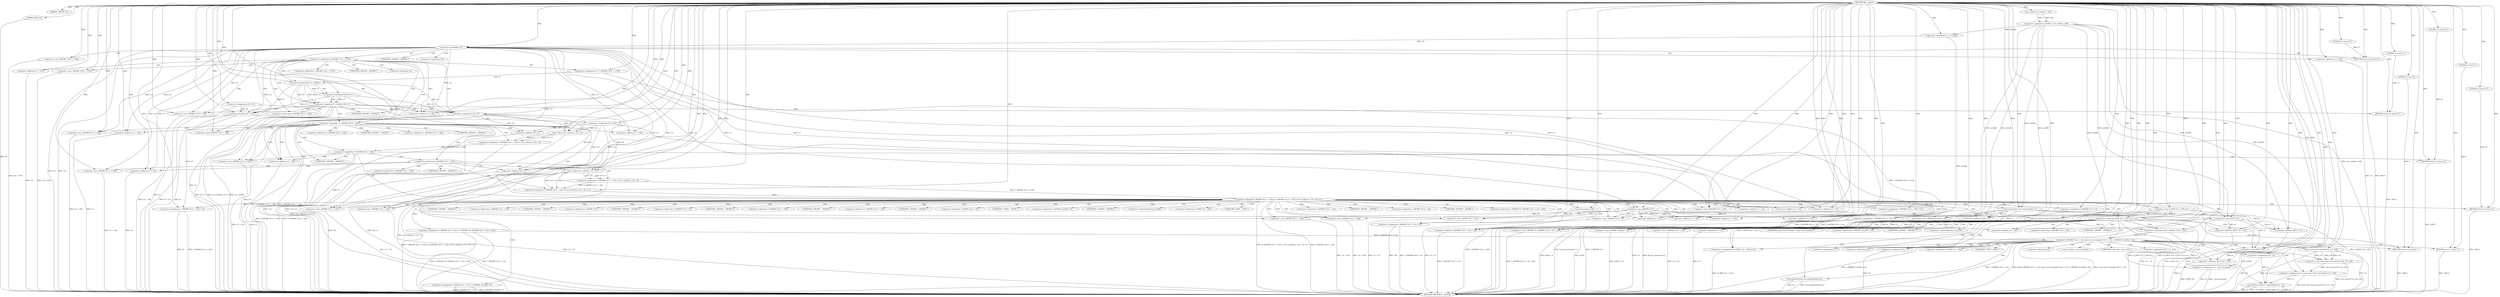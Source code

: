 digraph tftp_connect {  
"1000108" [label = "(METHOD,tftp_connect)" ]
"1000383" [label = "(METHOD_RETURN,int __fastcall)" ]
"1000109" [label = "(PARAM,_DWORD *a1)" ]
"1000110" [label = "(PARAM,_BYTE *a2)" ]
"1000119" [label = "(<operator>.assignment,v9 = 512)" ]
"1000122" [label = "(<operator>.assignment,a1[188] = Curl_ccalloc(1, 336))" ]
"1000126" [label = "(Curl_ccalloc,Curl_ccalloc(1, 336))" ]
"1000129" [label = "(<operator>.assignment,v11 = a1[188])" ]
"1000135" [label = "(<operator>.logicalNot,!v11)" ]
"1000137" [label = "(RETURN,return 27;,return 27;)" ]
"1000138" [label = "(LITERAL,27,return 27;)" ]
"1000141" [label = "(<operator>.cast,(_DWORD *)(*a1 + 1576))" ]
"1000143" [label = "(<operator>.addition,*a1 + 1576)" ]
"1000148" [label = "(<operator>.assignment,v9 = *(_DWORD *)(*a1 + 1576))" ]
"1000151" [label = "(<operator>.cast,(_DWORD *)(*a1 + 1576))" ]
"1000153" [label = "(<operator>.addition,*a1 + 1576)" ]
"1000158" [label = "(<operator>.logicalOr,v9 > 65464 || v9 <= 7)" ]
"1000159" [label = "(<operator>.greaterThan,v9 > 65464)" ]
"1000162" [label = "(<operator>.lessEqualsThan,v9 <= 7)" ]
"1000165" [label = "(RETURN,return 71;,return 71;)" ]
"1000166" [label = "(LITERAL,71,return 71;)" ]
"1000167" [label = "(<operator>.assignment,v10 = v9)" ]
"1000171" [label = "(<operator>.lessThan,v9 < 512)" ]
"1000174" [label = "(<operator>.assignment,v10 = 512)" ]
"1000178" [label = "(<operator>.logicalNot,!*(_DWORD *)(v11 + 328))" ]
"1000180" [label = "(<operator>.cast,(_DWORD *)(v11 + 328))" ]
"1000182" [label = "(<operator>.addition,v11 + 328)" ]
"1000186" [label = "(<operator>.assignment,*(_DWORD *)(v11 + 328) = Curl_ccalloc(1u, v10 + 4))" ]
"1000188" [label = "(<operator>.cast,(_DWORD *)(v11 + 328))" ]
"1000190" [label = "(<operator>.addition,v11 + 328)" ]
"1000193" [label = "(Curl_ccalloc,Curl_ccalloc(1u, v10 + 4))" ]
"1000195" [label = "(<operator>.addition,v10 + 4)" ]
"1000199" [label = "(<operator>.logicalNot,!*(_DWORD *)(v11 + 328))" ]
"1000201" [label = "(<operator>.cast,(_DWORD *)(v11 + 328))" ]
"1000203" [label = "(<operator>.addition,v11 + 328)" ]
"1000206" [label = "(RETURN,return 27;,return 27;)" ]
"1000207" [label = "(LITERAL,27,return 27;)" ]
"1000209" [label = "(<operator>.logicalOr,*(_DWORD *)(v11 + 332) || (*(_DWORD *)(v11 + 332) = Curl_ccalloc(1u, v10 + 4)) != 0)" ]
"1000211" [label = "(<operator>.cast,(_DWORD *)(v11 + 332))" ]
"1000213" [label = "(<operator>.addition,v11 + 332)" ]
"1000216" [label = "(<operator>.notEquals,(*(_DWORD *)(v11 + 332) = Curl_ccalloc(1u, v10 + 4)) != 0)" ]
"1000217" [label = "(<operator>.assignment,*(_DWORD *)(v11 + 332) = Curl_ccalloc(1u, v10 + 4))" ]
"1000219" [label = "(<operator>.cast,(_DWORD *)(v11 + 332))" ]
"1000221" [label = "(<operator>.addition,v11 + 332)" ]
"1000224" [label = "(Curl_ccalloc,Curl_ccalloc(1u, v10 + 4))" ]
"1000226" [label = "(<operator>.addition,v10 + 4)" ]
"1000231" [label = "(Curl_conncontrol,Curl_conncontrol(a1, 1))" ]
"1000234" [label = "(<operator>.assignment,*(_DWORD *)(v11 + 16) = a1)" ]
"1000236" [label = "(<operator>.cast,(_DWORD *)(v11 + 16))" ]
"1000238" [label = "(<operator>.addition,v11 + 16)" ]
"1000242" [label = "(<operator>.assignment,*(_DWORD *)(v11 + 20) = *(_DWORD *)(*(_DWORD *)(v11 + 16) + 420))" ]
"1000244" [label = "(<operator>.cast,(_DWORD *)(v11 + 20))" ]
"1000246" [label = "(<operator>.addition,v11 + 20)" ]
"1000250" [label = "(<operator>.cast,(_DWORD *)(*(_DWORD *)(v11 + 16) + 420))" ]
"1000252" [label = "(<operator>.addition,*(_DWORD *)(v11 + 16) + 420)" ]
"1000254" [label = "(<operator>.cast,(_DWORD *)(v11 + 16))" ]
"1000256" [label = "(<operator>.addition,v11 + 16)" ]
"1000260" [label = "(<operator>.assignment,*(_DWORD *)v11 = 0)" ]
"1000262" [label = "(<operator>.cast,(_DWORD *)v11)" ]
"1000266" [label = "(<operator>.assignment,*(_DWORD *)(v11 + 8) = -100)" ]
"1000268" [label = "(<operator>.cast,(_DWORD *)(v11 + 8))" ]
"1000270" [label = "(<operator>.addition,v11 + 8)" ]
"1000273" [label = "(<operator>.minus,-100)" ]
"1000275" [label = "(<operator>.assignment,*(_DWORD *)(v11 + 320) = 512)" ]
"1000277" [label = "(<operator>.cast,(_DWORD *)(v11 + 320))" ]
"1000279" [label = "(<operator>.addition,v11 + 320)" ]
"1000283" [label = "(<operator>.assignment,*(_DWORD *)(v11 + 324) = v9)" ]
"1000285" [label = "(<operator>.cast,(_DWORD *)(v11 + 324))" ]
"1000287" [label = "(<operator>.addition,v11 + 324)" ]
"1000291" [label = "(<operator>.assignment,*(_WORD *)(v11 + 52) = *(_DWORD *)(a1[20] + 4))" ]
"1000293" [label = "(<operator>.cast,(_WORD *)(v11 + 52))" ]
"1000295" [label = "(<operator>.addition,v11 + 52)" ]
"1000299" [label = "(<operator>.cast,(_DWORD *)(a1[20] + 4))" ]
"1000301" [label = "(<operator>.addition,a1[20] + 4)" ]
"1000306" [label = "(tftp_set_timeouts,tftp_set_timeouts(v11))" ]
"1000309" [label = "(<operator>.equals,(*((_BYTE *)a1 + 591) & 2) == 0)" ]
"1000310" [label = "(<operator>.and,*((_BYTE *)a1 + 591) & 2)" ]
"1000312" [label = "(<operator>.addition,(_BYTE *)a1 + 591)" ]
"1000313" [label = "(<operator>.cast,(_BYTE *)a1)" ]
"1000321" [label = "(bind,bind(*(_DWORD *)(v11 + 20), (const struct sockaddr *)(v11 + 52), *(_DWORD *)(a1[20] + 16)))" ]
"1000323" [label = "(<operator>.cast,(_DWORD *)(v11 + 20))" ]
"1000325" [label = "(<operator>.addition,v11 + 20)" ]
"1000328" [label = "(<operator>.cast,(const struct sockaddr *)(v11 + 52))" ]
"1000330" [label = "(<operator>.addition,v11 + 52)" ]
"1000334" [label = "(<operator>.cast,(_DWORD *)(a1[20] + 16))" ]
"1000336" [label = "(<operator>.addition,a1[20] + 16)" ]
"1000342" [label = "(<operator>.assignment,v3 = *a1)" ]
"1000346" [label = "(<operator>.assignment,v4 = _errno_location())" ]
"1000349" [label = "(<operator>.assignment,v5 = (const char *)Curl_strerror(*v4, v12, 128))" ]
"1000351" [label = "(<operator>.cast,(const char *)Curl_strerror(*v4, v12, 128))" ]
"1000353" [label = "(Curl_strerror,Curl_strerror(*v4, v12, 128))" ]
"1000358" [label = "(Curl_failf,Curl_failf(v3, \"bind() failed; %s\", v5))" ]
"1000362" [label = "(RETURN,return 7;,return 7;)" ]
"1000363" [label = "(LITERAL,7,return 7;)" ]
"1000364" [label = "(<operators>.assignmentOr,*((_BYTE *)a1 + 591) |= 2u)" ]
"1000366" [label = "(<operator>.addition,(_BYTE *)a1 + 591)" ]
"1000367" [label = "(<operator>.cast,(_BYTE *)a1)" ]
"1000372" [label = "(Curl_pgrsStartNow,Curl_pgrsStartNow(*a1))" ]
"1000375" [label = "(<operator>.assignment,*a2 = 1)" ]
"1000379" [label = "(RETURN,return 0;,return 0;)" ]
"1000380" [label = "(LITERAL,0,return 0;)" ]
"1000381" [label = "(RETURN,return 27;,return 27;)" ]
"1000382" [label = "(LITERAL,27,return 27;)" ]
"1000140" [label = "(<operator>.indirection,*(_DWORD *)(*a1 + 1576))" ]
"1000142" [label = "(UNKNOWN,_DWORD *,_DWORD *)" ]
"1000144" [label = "(<operator>.indirection,*a1)" ]
"1000150" [label = "(<operator>.indirection,*(_DWORD *)(*a1 + 1576))" ]
"1000152" [label = "(UNKNOWN,_DWORD *,_DWORD *)" ]
"1000154" [label = "(<operator>.indirection,*a1)" ]
"1000179" [label = "(<operator>.indirection,*(_DWORD *)(v11 + 328))" ]
"1000181" [label = "(UNKNOWN,_DWORD *,_DWORD *)" ]
"1000187" [label = "(<operator>.indirection,*(_DWORD *)(v11 + 328))" ]
"1000189" [label = "(UNKNOWN,_DWORD *,_DWORD *)" ]
"1000200" [label = "(<operator>.indirection,*(_DWORD *)(v11 + 328))" ]
"1000202" [label = "(UNKNOWN,_DWORD *,_DWORD *)" ]
"1000210" [label = "(<operator>.indirection,*(_DWORD *)(v11 + 332))" ]
"1000212" [label = "(UNKNOWN,_DWORD *,_DWORD *)" ]
"1000218" [label = "(<operator>.indirection,*(_DWORD *)(v11 + 332))" ]
"1000220" [label = "(UNKNOWN,_DWORD *,_DWORD *)" ]
"1000235" [label = "(<operator>.indirection,*(_DWORD *)(v11 + 16))" ]
"1000237" [label = "(UNKNOWN,_DWORD *,_DWORD *)" ]
"1000243" [label = "(<operator>.indirection,*(_DWORD *)(v11 + 20))" ]
"1000245" [label = "(UNKNOWN,_DWORD *,_DWORD *)" ]
"1000249" [label = "(<operator>.indirection,*(_DWORD *)(*(_DWORD *)(v11 + 16) + 420))" ]
"1000251" [label = "(UNKNOWN,_DWORD *,_DWORD *)" ]
"1000253" [label = "(<operator>.indirection,*(_DWORD *)(v11 + 16))" ]
"1000255" [label = "(UNKNOWN,_DWORD *,_DWORD *)" ]
"1000261" [label = "(<operator>.indirection,*(_DWORD *)v11)" ]
"1000263" [label = "(UNKNOWN,_DWORD *,_DWORD *)" ]
"1000267" [label = "(<operator>.indirection,*(_DWORD *)(v11 + 8))" ]
"1000269" [label = "(UNKNOWN,_DWORD *,_DWORD *)" ]
"1000276" [label = "(<operator>.indirection,*(_DWORD *)(v11 + 320))" ]
"1000278" [label = "(UNKNOWN,_DWORD *,_DWORD *)" ]
"1000284" [label = "(<operator>.indirection,*(_DWORD *)(v11 + 324))" ]
"1000286" [label = "(UNKNOWN,_DWORD *,_DWORD *)" ]
"1000292" [label = "(<operator>.indirection,*(_WORD *)(v11 + 52))" ]
"1000294" [label = "(UNKNOWN,_WORD *,_WORD *)" ]
"1000298" [label = "(<operator>.indirection,*(_DWORD *)(a1[20] + 4))" ]
"1000300" [label = "(UNKNOWN,_DWORD *,_DWORD *)" ]
"1000302" [label = "(<operator>.indirectIndexAccess,a1[20])" ]
"1000311" [label = "(<operator>.indirection,*((_BYTE *)a1 + 591))" ]
"1000314" [label = "(UNKNOWN,_BYTE *,_BYTE *)" ]
"1000322" [label = "(<operator>.indirection,*(_DWORD *)(v11 + 20))" ]
"1000324" [label = "(UNKNOWN,_DWORD *,_DWORD *)" ]
"1000329" [label = "(UNKNOWN,const struct sockaddr *,const struct sockaddr *)" ]
"1000333" [label = "(<operator>.indirection,*(_DWORD *)(a1[20] + 16))" ]
"1000335" [label = "(UNKNOWN,_DWORD *,_DWORD *)" ]
"1000337" [label = "(<operator>.indirectIndexAccess,a1[20])" ]
"1000344" [label = "(<operator>.indirection,*a1)" ]
"1000348" [label = "(_errno_location,_errno_location())" ]
"1000352" [label = "(UNKNOWN,const char *,const char *)" ]
"1000354" [label = "(<operator>.indirection,*v4)" ]
"1000365" [label = "(<operator>.indirection,*((_BYTE *)a1 + 591))" ]
"1000368" [label = "(UNKNOWN,_BYTE *,_BYTE *)" ]
"1000373" [label = "(<operator>.indirection,*a1)" ]
"1000376" [label = "(<operator>.indirection,*a2)" ]
  "1000206" -> "1000383"  [ label = "DDG: <RET>"] 
  "1000381" -> "1000383"  [ label = "DDG: <RET>"] 
  "1000137" -> "1000383"  [ label = "DDG: <RET>"] 
  "1000165" -> "1000383"  [ label = "DDG: <RET>"] 
  "1000266" -> "1000383"  [ label = "DDG: -100"] 
  "1000153" -> "1000383"  [ label = "DDG: *a1"] 
  "1000143" -> "1000383"  [ label = "DDG: *a1"] 
  "1000135" -> "1000383"  [ label = "DDG: v11"] 
  "1000242" -> "1000383"  [ label = "DDG: *(_DWORD *)(v11 + 20)"] 
  "1000266" -> "1000383"  [ label = "DDG: *(_DWORD *)(v11 + 8)"] 
  "1000141" -> "1000383"  [ label = "DDG: *a1 + 1576"] 
  "1000199" -> "1000383"  [ label = "DDG: *(_DWORD *)(v11 + 328)"] 
  "1000293" -> "1000383"  [ label = "DDG: v11 + 52"] 
  "1000346" -> "1000383"  [ label = "DDG: _errno_location()"] 
  "1000306" -> "1000383"  [ label = "DDG: v11"] 
  "1000321" -> "1000383"  [ label = "DDG: *(_DWORD *)(v11 + 20)"] 
  "1000199" -> "1000383"  [ label = "DDG: !*(_DWORD *)(v11 + 328)"] 
  "1000162" -> "1000383"  [ label = "DDG: v9"] 
  "1000201" -> "1000383"  [ label = "DDG: v11 + 328"] 
  "1000119" -> "1000383"  [ label = "DDG: v9"] 
  "1000323" -> "1000383"  [ label = "DDG: v11 + 20"] 
  "1000342" -> "1000383"  [ label = "DDG: *a1"] 
  "1000328" -> "1000383"  [ label = "DDG: v11 + 52"] 
  "1000351" -> "1000383"  [ label = "DDG: Curl_strerror(*v4, v12, 128)"] 
  "1000321" -> "1000383"  [ label = "DDG: bind(*(_DWORD *)(v11 + 20), (const struct sockaddr *)(v11 + 52), *(_DWORD *)(a1[20] + 16))"] 
  "1000336" -> "1000383"  [ label = "DDG: a1[20]"] 
  "1000349" -> "1000383"  [ label = "DDG: (const char *)Curl_strerror(*v4, v12, 128)"] 
  "1000211" -> "1000383"  [ label = "DDG: v11 + 332"] 
  "1000244" -> "1000383"  [ label = "DDG: v11 + 20"] 
  "1000178" -> "1000383"  [ label = "DDG: !*(_DWORD *)(v11 + 328)"] 
  "1000312" -> "1000383"  [ label = "DDG: (_BYTE *)a1"] 
  "1000367" -> "1000383"  [ label = "DDG: a1"] 
  "1000283" -> "1000383"  [ label = "DDG: v9"] 
  "1000219" -> "1000383"  [ label = "DDG: v11 + 332"] 
  "1000254" -> "1000383"  [ label = "DDG: v11 + 16"] 
  "1000291" -> "1000383"  [ label = "DDG: *(_DWORD *)(a1[20] + 4)"] 
  "1000375" -> "1000383"  [ label = "DDG: *a2"] 
  "1000353" -> "1000383"  [ label = "DDG: v12"] 
  "1000299" -> "1000383"  [ label = "DDG: a1[20] + 4"] 
  "1000213" -> "1000383"  [ label = "DDG: v11"] 
  "1000268" -> "1000383"  [ label = "DDG: v11 + 8"] 
  "1000224" -> "1000383"  [ label = "DDG: v10 + 4"] 
  "1000301" -> "1000383"  [ label = "DDG: a1[20]"] 
  "1000110" -> "1000383"  [ label = "DDG: a2"] 
  "1000226" -> "1000383"  [ label = "DDG: v10"] 
  "1000151" -> "1000383"  [ label = "DDG: *a1 + 1576"] 
  "1000364" -> "1000383"  [ label = "DDG: *((_BYTE *)a1 + 591)"] 
  "1000291" -> "1000383"  [ label = "DDG: *(_WORD *)(v11 + 52)"] 
  "1000217" -> "1000383"  [ label = "DDG: Curl_ccalloc(1u, v10 + 4)"] 
  "1000148" -> "1000383"  [ label = "DDG: *(_DWORD *)(*a1 + 1576)"] 
  "1000180" -> "1000383"  [ label = "DDG: v11 + 328"] 
  "1000309" -> "1000383"  [ label = "DDG: *((_BYTE *)a1 + 591) & 2"] 
  "1000203" -> "1000383"  [ label = "DDG: v11"] 
  "1000252" -> "1000383"  [ label = "DDG: *(_DWORD *)(v11 + 16)"] 
  "1000158" -> "1000383"  [ label = "DDG: v9 > 65464 || v9 <= 7"] 
  "1000366" -> "1000383"  [ label = "DDG: (_BYTE *)a1"] 
  "1000158" -> "1000383"  [ label = "DDG: v9 > 65464"] 
  "1000358" -> "1000383"  [ label = "DDG: v5"] 
  "1000358" -> "1000383"  [ label = "DDG: v3"] 
  "1000221" -> "1000383"  [ label = "DDG: v11"] 
  "1000186" -> "1000383"  [ label = "DDG: Curl_ccalloc(1u, v10 + 4)"] 
  "1000277" -> "1000383"  [ label = "DDG: v11 + 320"] 
  "1000129" -> "1000383"  [ label = "DDG: a1[188]"] 
  "1000242" -> "1000383"  [ label = "DDG: *(_DWORD *)(*(_DWORD *)(v11 + 16) + 420)"] 
  "1000260" -> "1000383"  [ label = "DDG: *(_DWORD *)v11"] 
  "1000250" -> "1000383"  [ label = "DDG: *(_DWORD *)(v11 + 16) + 420"] 
  "1000285" -> "1000383"  [ label = "DDG: v11 + 324"] 
  "1000372" -> "1000383"  [ label = "DDG: Curl_pgrsStartNow(*a1)"] 
  "1000231" -> "1000383"  [ label = "DDG: Curl_conncontrol(a1, 1)"] 
  "1000310" -> "1000383"  [ label = "DDG: *((_BYTE *)a1 + 591)"] 
  "1000171" -> "1000383"  [ label = "DDG: v9 < 512"] 
  "1000209" -> "1000383"  [ label = "DDG: *(_DWORD *)(v11 + 332) || (*(_DWORD *)(v11 + 332) = Curl_ccalloc(1u, v10 + 4)) != 0"] 
  "1000313" -> "1000383"  [ label = "DDG: a1"] 
  "1000135" -> "1000383"  [ label = "DDG: !v11"] 
  "1000122" -> "1000383"  [ label = "DDG: Curl_ccalloc(1, 336)"] 
  "1000306" -> "1000383"  [ label = "DDG: tftp_set_timeouts(v11)"] 
  "1000321" -> "1000383"  [ label = "DDG: (const struct sockaddr *)(v11 + 52)"] 
  "1000334" -> "1000383"  [ label = "DDG: a1[20] + 16"] 
  "1000178" -> "1000383"  [ label = "DDG: *(_DWORD *)(v11 + 328)"] 
  "1000195" -> "1000383"  [ label = "DDG: v10"] 
  "1000353" -> "1000383"  [ label = "DDG: *v4"] 
  "1000346" -> "1000383"  [ label = "DDG: v4"] 
  "1000209" -> "1000383"  [ label = "DDG: (*(_DWORD *)(v11 + 332) = Curl_ccalloc(1u, v10 + 4)) != 0"] 
  "1000209" -> "1000383"  [ label = "DDG: *(_DWORD *)(v11 + 332)"] 
  "1000283" -> "1000383"  [ label = "DDG: *(_DWORD *)(v11 + 324)"] 
  "1000159" -> "1000383"  [ label = "DDG: v9"] 
  "1000309" -> "1000383"  [ label = "DDG: (*((_BYTE *)a1 + 591) & 2) == 0"] 
  "1000193" -> "1000383"  [ label = "DDG: v10 + 4"] 
  "1000372" -> "1000383"  [ label = "DDG: *a1"] 
  "1000275" -> "1000383"  [ label = "DDG: *(_DWORD *)(v11 + 320)"] 
  "1000171" -> "1000383"  [ label = "DDG: v9"] 
  "1000174" -> "1000383"  [ label = "DDG: v10"] 
  "1000358" -> "1000383"  [ label = "DDG: Curl_failf(v3, \"bind() failed; %s\", v5)"] 
  "1000167" -> "1000383"  [ label = "DDG: v10"] 
  "1000158" -> "1000383"  [ label = "DDG: v9 <= 7"] 
  "1000321" -> "1000383"  [ label = "DDG: *(_DWORD *)(a1[20] + 16)"] 
  "1000330" -> "1000383"  [ label = "DDG: v11"] 
  "1000362" -> "1000383"  [ label = "DDG: <RET>"] 
  "1000379" -> "1000383"  [ label = "DDG: <RET>"] 
  "1000108" -> "1000109"  [ label = "DDG: "] 
  "1000108" -> "1000110"  [ label = "DDG: "] 
  "1000108" -> "1000119"  [ label = "DDG: "] 
  "1000126" -> "1000122"  [ label = "DDG: 1"] 
  "1000126" -> "1000122"  [ label = "DDG: 336"] 
  "1000108" -> "1000126"  [ label = "DDG: "] 
  "1000122" -> "1000129"  [ label = "DDG: a1[188]"] 
  "1000108" -> "1000129"  [ label = "DDG: "] 
  "1000129" -> "1000135"  [ label = "DDG: v11"] 
  "1000108" -> "1000135"  [ label = "DDG: "] 
  "1000138" -> "1000137"  [ label = "DDG: 27"] 
  "1000108" -> "1000137"  [ label = "DDG: "] 
  "1000108" -> "1000138"  [ label = "DDG: "] 
  "1000108" -> "1000141"  [ label = "DDG: "] 
  "1000108" -> "1000143"  [ label = "DDG: "] 
  "1000108" -> "1000148"  [ label = "DDG: "] 
  "1000108" -> "1000151"  [ label = "DDG: "] 
  "1000108" -> "1000153"  [ label = "DDG: "] 
  "1000159" -> "1000158"  [ label = "DDG: v9"] 
  "1000159" -> "1000158"  [ label = "DDG: 65464"] 
  "1000148" -> "1000159"  [ label = "DDG: v9"] 
  "1000108" -> "1000159"  [ label = "DDG: "] 
  "1000162" -> "1000158"  [ label = "DDG: v9"] 
  "1000162" -> "1000158"  [ label = "DDG: 7"] 
  "1000159" -> "1000162"  [ label = "DDG: v9"] 
  "1000108" -> "1000162"  [ label = "DDG: "] 
  "1000166" -> "1000165"  [ label = "DDG: 71"] 
  "1000108" -> "1000165"  [ label = "DDG: "] 
  "1000108" -> "1000166"  [ label = "DDG: "] 
  "1000159" -> "1000167"  [ label = "DDG: v9"] 
  "1000162" -> "1000167"  [ label = "DDG: v9"] 
  "1000119" -> "1000167"  [ label = "DDG: v9"] 
  "1000108" -> "1000167"  [ label = "DDG: "] 
  "1000108" -> "1000171"  [ label = "DDG: "] 
  "1000159" -> "1000171"  [ label = "DDG: v9"] 
  "1000162" -> "1000171"  [ label = "DDG: v9"] 
  "1000119" -> "1000171"  [ label = "DDG: v9"] 
  "1000108" -> "1000174"  [ label = "DDG: "] 
  "1000135" -> "1000180"  [ label = "DDG: v11"] 
  "1000108" -> "1000180"  [ label = "DDG: "] 
  "1000135" -> "1000182"  [ label = "DDG: v11"] 
  "1000108" -> "1000182"  [ label = "DDG: "] 
  "1000193" -> "1000186"  [ label = "DDG: 1u"] 
  "1000193" -> "1000186"  [ label = "DDG: v10 + 4"] 
  "1000108" -> "1000188"  [ label = "DDG: "] 
  "1000135" -> "1000188"  [ label = "DDG: v11"] 
  "1000108" -> "1000190"  [ label = "DDG: "] 
  "1000135" -> "1000190"  [ label = "DDG: v11"] 
  "1000108" -> "1000193"  [ label = "DDG: "] 
  "1000174" -> "1000193"  [ label = "DDG: v10"] 
  "1000167" -> "1000193"  [ label = "DDG: v10"] 
  "1000174" -> "1000195"  [ label = "DDG: v10"] 
  "1000167" -> "1000195"  [ label = "DDG: v10"] 
  "1000108" -> "1000195"  [ label = "DDG: "] 
  "1000186" -> "1000199"  [ label = "DDG: *(_DWORD *)(v11 + 328)"] 
  "1000108" -> "1000201"  [ label = "DDG: "] 
  "1000135" -> "1000201"  [ label = "DDG: v11"] 
  "1000108" -> "1000203"  [ label = "DDG: "] 
  "1000135" -> "1000203"  [ label = "DDG: v11"] 
  "1000207" -> "1000206"  [ label = "DDG: 27"] 
  "1000108" -> "1000206"  [ label = "DDG: "] 
  "1000108" -> "1000207"  [ label = "DDG: "] 
  "1000217" -> "1000209"  [ label = "DDG: *(_DWORD *)(v11 + 332)"] 
  "1000108" -> "1000211"  [ label = "DDG: "] 
  "1000135" -> "1000211"  [ label = "DDG: v11"] 
  "1000108" -> "1000213"  [ label = "DDG: "] 
  "1000135" -> "1000213"  [ label = "DDG: v11"] 
  "1000216" -> "1000209"  [ label = "DDG: 0"] 
  "1000217" -> "1000216"  [ label = "DDG: *(_DWORD *)(v11 + 332)"] 
  "1000224" -> "1000216"  [ label = "DDG: 1u"] 
  "1000224" -> "1000216"  [ label = "DDG: v10 + 4"] 
  "1000108" -> "1000219"  [ label = "DDG: "] 
  "1000135" -> "1000219"  [ label = "DDG: v11"] 
  "1000108" -> "1000221"  [ label = "DDG: "] 
  "1000135" -> "1000221"  [ label = "DDG: v11"] 
  "1000224" -> "1000217"  [ label = "DDG: 1u"] 
  "1000224" -> "1000217"  [ label = "DDG: v10 + 4"] 
  "1000108" -> "1000224"  [ label = "DDG: "] 
  "1000174" -> "1000224"  [ label = "DDG: v10"] 
  "1000167" -> "1000224"  [ label = "DDG: v10"] 
  "1000174" -> "1000226"  [ label = "DDG: v10"] 
  "1000167" -> "1000226"  [ label = "DDG: v10"] 
  "1000108" -> "1000226"  [ label = "DDG: "] 
  "1000108" -> "1000216"  [ label = "DDG: "] 
  "1000108" -> "1000231"  [ label = "DDG: "] 
  "1000122" -> "1000231"  [ label = "DDG: a1[188]"] 
  "1000231" -> "1000234"  [ label = "DDG: a1"] 
  "1000108" -> "1000234"  [ label = "DDG: "] 
  "1000122" -> "1000234"  [ label = "DDG: a1[188]"] 
  "1000108" -> "1000236"  [ label = "DDG: "] 
  "1000135" -> "1000236"  [ label = "DDG: v11"] 
  "1000108" -> "1000238"  [ label = "DDG: "] 
  "1000135" -> "1000238"  [ label = "DDG: v11"] 
  "1000108" -> "1000244"  [ label = "DDG: "] 
  "1000135" -> "1000244"  [ label = "DDG: v11"] 
  "1000108" -> "1000246"  [ label = "DDG: "] 
  "1000135" -> "1000246"  [ label = "DDG: v11"] 
  "1000234" -> "1000250"  [ label = "DDG: *(_DWORD *)(v11 + 16)"] 
  "1000108" -> "1000250"  [ label = "DDG: "] 
  "1000234" -> "1000252"  [ label = "DDG: *(_DWORD *)(v11 + 16)"] 
  "1000108" -> "1000254"  [ label = "DDG: "] 
  "1000135" -> "1000254"  [ label = "DDG: v11"] 
  "1000108" -> "1000256"  [ label = "DDG: "] 
  "1000135" -> "1000256"  [ label = "DDG: v11"] 
  "1000108" -> "1000252"  [ label = "DDG: "] 
  "1000108" -> "1000260"  [ label = "DDG: "] 
  "1000108" -> "1000262"  [ label = "DDG: "] 
  "1000135" -> "1000262"  [ label = "DDG: v11"] 
  "1000273" -> "1000266"  [ label = "DDG: 100"] 
  "1000262" -> "1000268"  [ label = "DDG: v11"] 
  "1000108" -> "1000268"  [ label = "DDG: "] 
  "1000262" -> "1000270"  [ label = "DDG: v11"] 
  "1000108" -> "1000270"  [ label = "DDG: "] 
  "1000108" -> "1000273"  [ label = "DDG: "] 
  "1000108" -> "1000275"  [ label = "DDG: "] 
  "1000108" -> "1000277"  [ label = "DDG: "] 
  "1000262" -> "1000277"  [ label = "DDG: v11"] 
  "1000108" -> "1000279"  [ label = "DDG: "] 
  "1000262" -> "1000279"  [ label = "DDG: v11"] 
  "1000171" -> "1000283"  [ label = "DDG: v9"] 
  "1000108" -> "1000283"  [ label = "DDG: "] 
  "1000108" -> "1000285"  [ label = "DDG: "] 
  "1000262" -> "1000285"  [ label = "DDG: v11"] 
  "1000108" -> "1000287"  [ label = "DDG: "] 
  "1000262" -> "1000287"  [ label = "DDG: v11"] 
  "1000108" -> "1000293"  [ label = "DDG: "] 
  "1000262" -> "1000293"  [ label = "DDG: v11"] 
  "1000108" -> "1000295"  [ label = "DDG: "] 
  "1000262" -> "1000295"  [ label = "DDG: v11"] 
  "1000231" -> "1000299"  [ label = "DDG: a1"] 
  "1000108" -> "1000299"  [ label = "DDG: "] 
  "1000122" -> "1000299"  [ label = "DDG: a1[188]"] 
  "1000231" -> "1000301"  [ label = "DDG: a1"] 
  "1000108" -> "1000301"  [ label = "DDG: "] 
  "1000122" -> "1000301"  [ label = "DDG: a1[188]"] 
  "1000108" -> "1000306"  [ label = "DDG: "] 
  "1000262" -> "1000306"  [ label = "DDG: v11"] 
  "1000310" -> "1000309"  [ label = "DDG: *((_BYTE *)a1 + 591)"] 
  "1000310" -> "1000309"  [ label = "DDG: 2"] 
  "1000313" -> "1000312"  [ label = "DDG: a1"] 
  "1000108" -> "1000313"  [ label = "DDG: "] 
  "1000122" -> "1000313"  [ label = "DDG: a1[188]"] 
  "1000231" -> "1000313"  [ label = "DDG: a1"] 
  "1000108" -> "1000312"  [ label = "DDG: "] 
  "1000108" -> "1000310"  [ label = "DDG: "] 
  "1000108" -> "1000309"  [ label = "DDG: "] 
  "1000242" -> "1000321"  [ label = "DDG: *(_DWORD *)(v11 + 20)"] 
  "1000306" -> "1000323"  [ label = "DDG: v11"] 
  "1000108" -> "1000323"  [ label = "DDG: "] 
  "1000306" -> "1000325"  [ label = "DDG: v11"] 
  "1000108" -> "1000325"  [ label = "DDG: "] 
  "1000328" -> "1000321"  [ label = "DDG: v11 + 52"] 
  "1000108" -> "1000328"  [ label = "DDG: "] 
  "1000306" -> "1000328"  [ label = "DDG: v11"] 
  "1000108" -> "1000330"  [ label = "DDG: "] 
  "1000306" -> "1000330"  [ label = "DDG: v11"] 
  "1000313" -> "1000334"  [ label = "DDG: a1"] 
  "1000231" -> "1000334"  [ label = "DDG: a1"] 
  "1000108" -> "1000334"  [ label = "DDG: "] 
  "1000122" -> "1000334"  [ label = "DDG: a1[188]"] 
  "1000313" -> "1000336"  [ label = "DDG: a1"] 
  "1000231" -> "1000336"  [ label = "DDG: a1"] 
  "1000108" -> "1000336"  [ label = "DDG: "] 
  "1000122" -> "1000336"  [ label = "DDG: a1[188]"] 
  "1000108" -> "1000342"  [ label = "DDG: "] 
  "1000108" -> "1000346"  [ label = "DDG: "] 
  "1000351" -> "1000349"  [ label = "DDG: Curl_strerror(*v4, v12, 128)"] 
  "1000108" -> "1000349"  [ label = "DDG: "] 
  "1000353" -> "1000351"  [ label = "DDG: *v4"] 
  "1000353" -> "1000351"  [ label = "DDG: v12"] 
  "1000353" -> "1000351"  [ label = "DDG: 128"] 
  "1000108" -> "1000353"  [ label = "DDG: "] 
  "1000342" -> "1000358"  [ label = "DDG: v3"] 
  "1000108" -> "1000358"  [ label = "DDG: "] 
  "1000349" -> "1000358"  [ label = "DDG: v5"] 
  "1000363" -> "1000362"  [ label = "DDG: 7"] 
  "1000108" -> "1000362"  [ label = "DDG: "] 
  "1000108" -> "1000363"  [ label = "DDG: "] 
  "1000108" -> "1000364"  [ label = "DDG: "] 
  "1000310" -> "1000364"  [ label = "DDG: *((_BYTE *)a1 + 591)"] 
  "1000367" -> "1000366"  [ label = "DDG: a1"] 
  "1000313" -> "1000367"  [ label = "DDG: a1"] 
  "1000108" -> "1000367"  [ label = "DDG: "] 
  "1000231" -> "1000367"  [ label = "DDG: a1"] 
  "1000122" -> "1000367"  [ label = "DDG: a1[188]"] 
  "1000108" -> "1000366"  [ label = "DDG: "] 
  "1000108" -> "1000375"  [ label = "DDG: "] 
  "1000380" -> "1000379"  [ label = "DDG: 0"] 
  "1000108" -> "1000379"  [ label = "DDG: "] 
  "1000108" -> "1000380"  [ label = "DDG: "] 
  "1000382" -> "1000381"  [ label = "DDG: 27"] 
  "1000108" -> "1000381"  [ label = "DDG: "] 
  "1000108" -> "1000382"  [ label = "DDG: "] 
  "1000135" -> "1000144"  [ label = "CDG: "] 
  "1000135" -> "1000143"  [ label = "CDG: "] 
  "1000135" -> "1000142"  [ label = "CDG: "] 
  "1000135" -> "1000141"  [ label = "CDG: "] 
  "1000135" -> "1000140"  [ label = "CDG: "] 
  "1000135" -> "1000137"  [ label = "CDG: "] 
  "1000140" -> "1000159"  [ label = "CDG: "] 
  "1000140" -> "1000158"  [ label = "CDG: "] 
  "1000140" -> "1000154"  [ label = "CDG: "] 
  "1000140" -> "1000153"  [ label = "CDG: "] 
  "1000140" -> "1000152"  [ label = "CDG: "] 
  "1000140" -> "1000151"  [ label = "CDG: "] 
  "1000140" -> "1000150"  [ label = "CDG: "] 
  "1000140" -> "1000148"  [ label = "CDG: "] 
  "1000140" -> "1000171"  [ label = "CDG: "] 
  "1000140" -> "1000167"  [ label = "CDG: "] 
  "1000140" -> "1000182"  [ label = "CDG: "] 
  "1000140" -> "1000181"  [ label = "CDG: "] 
  "1000140" -> "1000180"  [ label = "CDG: "] 
  "1000140" -> "1000179"  [ label = "CDG: "] 
  "1000140" -> "1000178"  [ label = "CDG: "] 
  "1000158" -> "1000171"  [ label = "CDG: "] 
  "1000158" -> "1000167"  [ label = "CDG: "] 
  "1000158" -> "1000165"  [ label = "CDG: "] 
  "1000158" -> "1000182"  [ label = "CDG: "] 
  "1000158" -> "1000181"  [ label = "CDG: "] 
  "1000158" -> "1000180"  [ label = "CDG: "] 
  "1000158" -> "1000179"  [ label = "CDG: "] 
  "1000158" -> "1000178"  [ label = "CDG: "] 
  "1000159" -> "1000162"  [ label = "CDG: "] 
  "1000171" -> "1000174"  [ label = "CDG: "] 
  "1000178" -> "1000190"  [ label = "CDG: "] 
  "1000178" -> "1000189"  [ label = "CDG: "] 
  "1000178" -> "1000188"  [ label = "CDG: "] 
  "1000178" -> "1000187"  [ label = "CDG: "] 
  "1000178" -> "1000186"  [ label = "CDG: "] 
  "1000178" -> "1000203"  [ label = "CDG: "] 
  "1000178" -> "1000202"  [ label = "CDG: "] 
  "1000178" -> "1000201"  [ label = "CDG: "] 
  "1000178" -> "1000200"  [ label = "CDG: "] 
  "1000178" -> "1000199"  [ label = "CDG: "] 
  "1000178" -> "1000195"  [ label = "CDG: "] 
  "1000178" -> "1000193"  [ label = "CDG: "] 
  "1000178" -> "1000213"  [ label = "CDG: "] 
  "1000178" -> "1000212"  [ label = "CDG: "] 
  "1000178" -> "1000211"  [ label = "CDG: "] 
  "1000178" -> "1000210"  [ label = "CDG: "] 
  "1000178" -> "1000209"  [ label = "CDG: "] 
  "1000199" -> "1000206"  [ label = "CDG: "] 
  "1000199" -> "1000213"  [ label = "CDG: "] 
  "1000199" -> "1000212"  [ label = "CDG: "] 
  "1000199" -> "1000211"  [ label = "CDG: "] 
  "1000199" -> "1000210"  [ label = "CDG: "] 
  "1000199" -> "1000209"  [ label = "CDG: "] 
  "1000209" -> "1000238"  [ label = "CDG: "] 
  "1000209" -> "1000237"  [ label = "CDG: "] 
  "1000209" -> "1000236"  [ label = "CDG: "] 
  "1000209" -> "1000235"  [ label = "CDG: "] 
  "1000209" -> "1000234"  [ label = "CDG: "] 
  "1000209" -> "1000231"  [ label = "CDG: "] 
  "1000209" -> "1000256"  [ label = "CDG: "] 
  "1000209" -> "1000255"  [ label = "CDG: "] 
  "1000209" -> "1000254"  [ label = "CDG: "] 
  "1000209" -> "1000253"  [ label = "CDG: "] 
  "1000209" -> "1000252"  [ label = "CDG: "] 
  "1000209" -> "1000251"  [ label = "CDG: "] 
  "1000209" -> "1000250"  [ label = "CDG: "] 
  "1000209" -> "1000249"  [ label = "CDG: "] 
  "1000209" -> "1000246"  [ label = "CDG: "] 
  "1000209" -> "1000245"  [ label = "CDG: "] 
  "1000209" -> "1000244"  [ label = "CDG: "] 
  "1000209" -> "1000243"  [ label = "CDG: "] 
  "1000209" -> "1000242"  [ label = "CDG: "] 
  "1000209" -> "1000270"  [ label = "CDG: "] 
  "1000209" -> "1000269"  [ label = "CDG: "] 
  "1000209" -> "1000268"  [ label = "CDG: "] 
  "1000209" -> "1000267"  [ label = "CDG: "] 
  "1000209" -> "1000266"  [ label = "CDG: "] 
  "1000209" -> "1000263"  [ label = "CDG: "] 
  "1000209" -> "1000262"  [ label = "CDG: "] 
  "1000209" -> "1000261"  [ label = "CDG: "] 
  "1000209" -> "1000260"  [ label = "CDG: "] 
  "1000209" -> "1000287"  [ label = "CDG: "] 
  "1000209" -> "1000286"  [ label = "CDG: "] 
  "1000209" -> "1000285"  [ label = "CDG: "] 
  "1000209" -> "1000284"  [ label = "CDG: "] 
  "1000209" -> "1000283"  [ label = "CDG: "] 
  "1000209" -> "1000279"  [ label = "CDG: "] 
  "1000209" -> "1000278"  [ label = "CDG: "] 
  "1000209" -> "1000277"  [ label = "CDG: "] 
  "1000209" -> "1000276"  [ label = "CDG: "] 
  "1000209" -> "1000275"  [ label = "CDG: "] 
  "1000209" -> "1000273"  [ label = "CDG: "] 
  "1000209" -> "1000302"  [ label = "CDG: "] 
  "1000209" -> "1000301"  [ label = "CDG: "] 
  "1000209" -> "1000300"  [ label = "CDG: "] 
  "1000209" -> "1000299"  [ label = "CDG: "] 
  "1000209" -> "1000298"  [ label = "CDG: "] 
  "1000209" -> "1000295"  [ label = "CDG: "] 
  "1000209" -> "1000294"  [ label = "CDG: "] 
  "1000209" -> "1000293"  [ label = "CDG: "] 
  "1000209" -> "1000292"  [ label = "CDG: "] 
  "1000209" -> "1000291"  [ label = "CDG: "] 
  "1000209" -> "1000314"  [ label = "CDG: "] 
  "1000209" -> "1000313"  [ label = "CDG: "] 
  "1000209" -> "1000312"  [ label = "CDG: "] 
  "1000209" -> "1000311"  [ label = "CDG: "] 
  "1000209" -> "1000310"  [ label = "CDG: "] 
  "1000209" -> "1000309"  [ label = "CDG: "] 
  "1000209" -> "1000306"  [ label = "CDG: "] 
  "1000209" -> "1000381"  [ label = "CDG: "] 
  "1000210" -> "1000224"  [ label = "CDG: "] 
  "1000210" -> "1000221"  [ label = "CDG: "] 
  "1000210" -> "1000220"  [ label = "CDG: "] 
  "1000210" -> "1000219"  [ label = "CDG: "] 
  "1000210" -> "1000218"  [ label = "CDG: "] 
  "1000210" -> "1000217"  [ label = "CDG: "] 
  "1000210" -> "1000216"  [ label = "CDG: "] 
  "1000210" -> "1000226"  [ label = "CDG: "] 
  "1000309" -> "1000336"  [ label = "CDG: "] 
  "1000309" -> "1000335"  [ label = "CDG: "] 
  "1000309" -> "1000334"  [ label = "CDG: "] 
  "1000309" -> "1000333"  [ label = "CDG: "] 
  "1000309" -> "1000330"  [ label = "CDG: "] 
  "1000309" -> "1000329"  [ label = "CDG: "] 
  "1000309" -> "1000328"  [ label = "CDG: "] 
  "1000309" -> "1000325"  [ label = "CDG: "] 
  "1000309" -> "1000324"  [ label = "CDG: "] 
  "1000309" -> "1000323"  [ label = "CDG: "] 
  "1000309" -> "1000322"  [ label = "CDG: "] 
  "1000309" -> "1000321"  [ label = "CDG: "] 
  "1000309" -> "1000337"  [ label = "CDG: "] 
  "1000309" -> "1000379"  [ label = "CDG: "] 
  "1000309" -> "1000376"  [ label = "CDG: "] 
  "1000309" -> "1000375"  [ label = "CDG: "] 
  "1000309" -> "1000373"  [ label = "CDG: "] 
  "1000309" -> "1000372"  [ label = "CDG: "] 
  "1000321" -> "1000352"  [ label = "CDG: "] 
  "1000321" -> "1000351"  [ label = "CDG: "] 
  "1000321" -> "1000349"  [ label = "CDG: "] 
  "1000321" -> "1000348"  [ label = "CDG: "] 
  "1000321" -> "1000346"  [ label = "CDG: "] 
  "1000321" -> "1000344"  [ label = "CDG: "] 
  "1000321" -> "1000342"  [ label = "CDG: "] 
  "1000321" -> "1000368"  [ label = "CDG: "] 
  "1000321" -> "1000367"  [ label = "CDG: "] 
  "1000321" -> "1000366"  [ label = "CDG: "] 
  "1000321" -> "1000365"  [ label = "CDG: "] 
  "1000321" -> "1000364"  [ label = "CDG: "] 
  "1000321" -> "1000362"  [ label = "CDG: "] 
  "1000321" -> "1000358"  [ label = "CDG: "] 
  "1000321" -> "1000354"  [ label = "CDG: "] 
  "1000321" -> "1000353"  [ label = "CDG: "] 
  "1000321" -> "1000379"  [ label = "CDG: "] 
  "1000321" -> "1000376"  [ label = "CDG: "] 
  "1000321" -> "1000375"  [ label = "CDG: "] 
  "1000321" -> "1000373"  [ label = "CDG: "] 
  "1000321" -> "1000372"  [ label = "CDG: "] 
}
